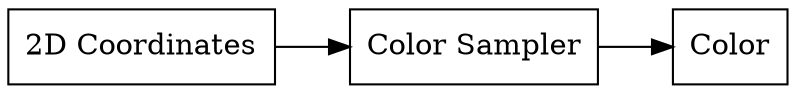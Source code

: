 digraph {
    node [shape=record]
    rankdir=LR

    input [label="2D Coordinates"]
    sampler [label="Color Sampler"]
    output [label="Color"]

    input -> sampler
    sampler -> output
}

